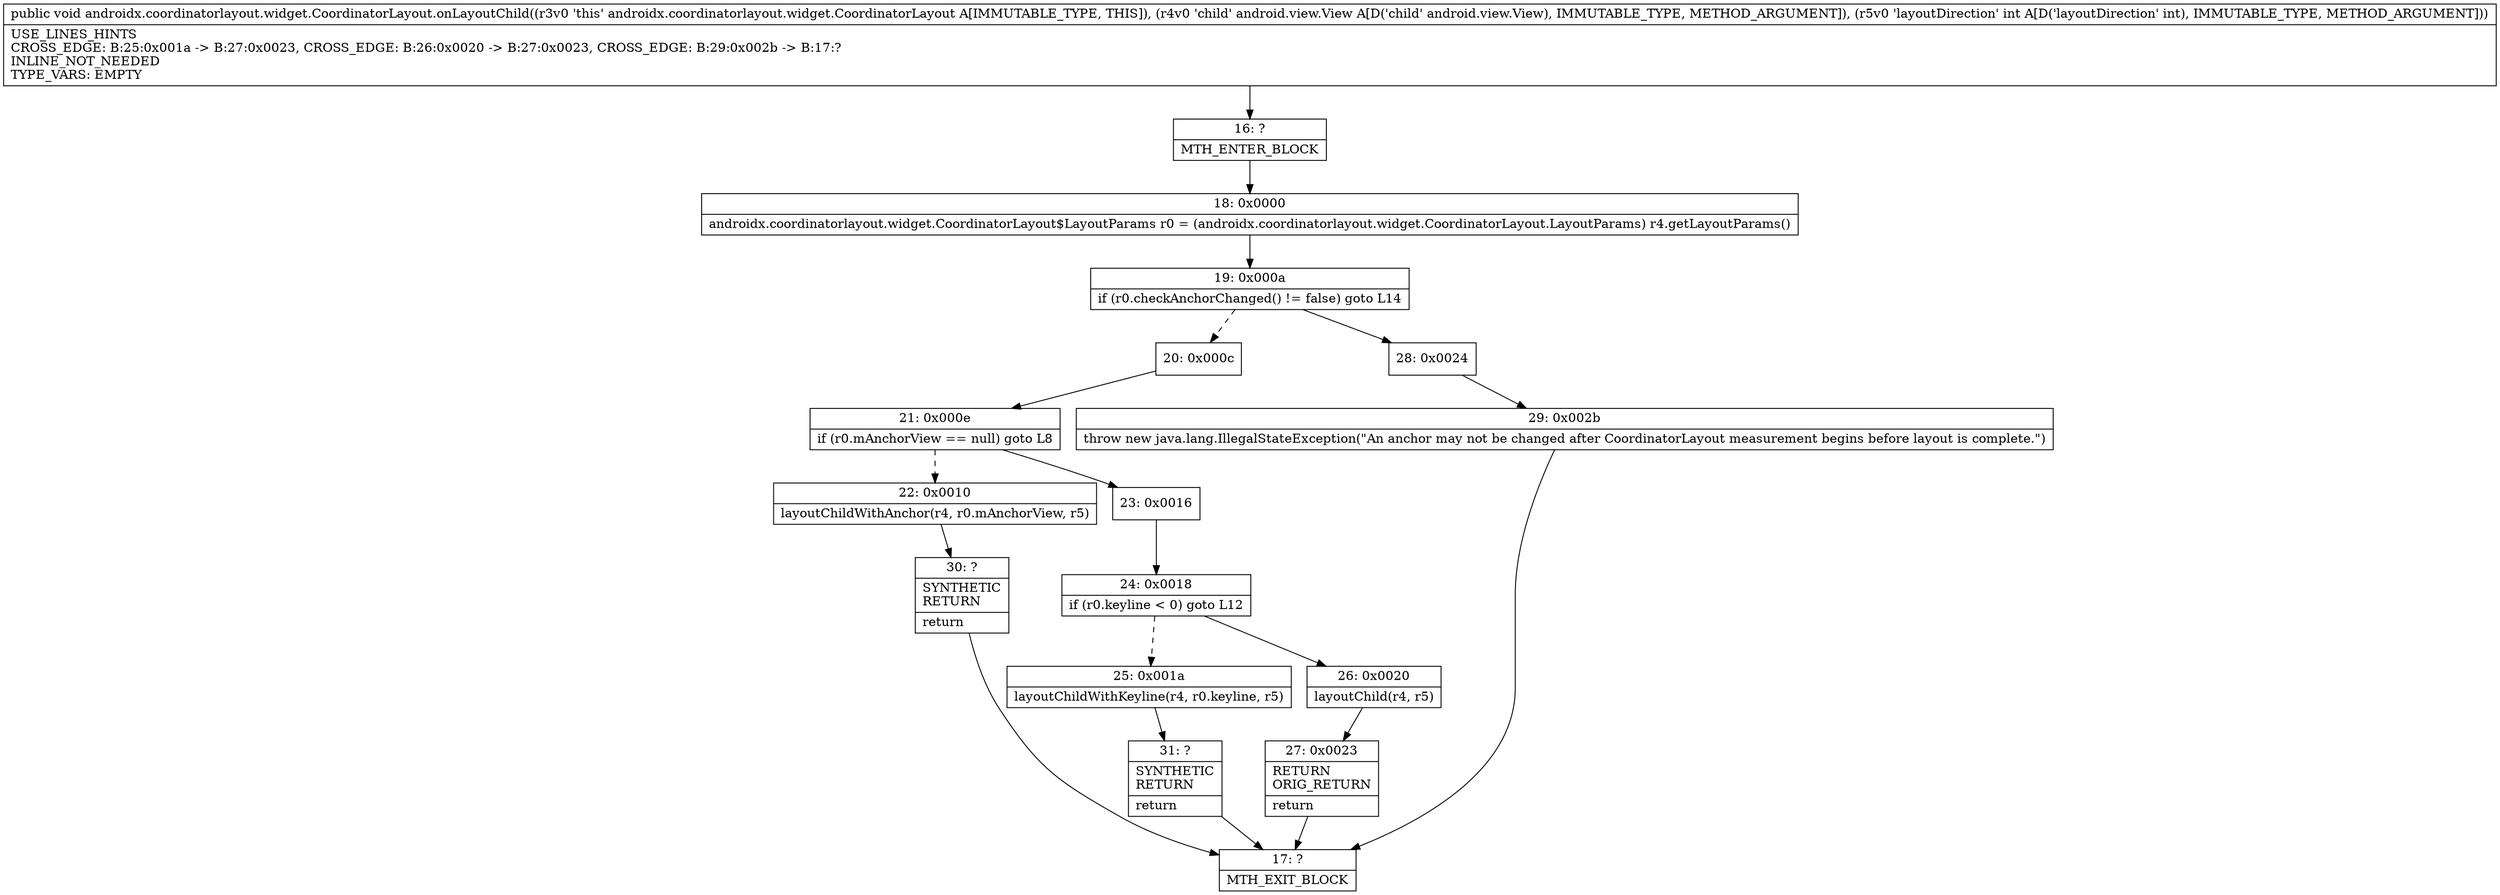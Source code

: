 digraph "CFG forandroidx.coordinatorlayout.widget.CoordinatorLayout.onLayoutChild(Landroid\/view\/View;I)V" {
Node_16 [shape=record,label="{16\:\ ?|MTH_ENTER_BLOCK\l}"];
Node_18 [shape=record,label="{18\:\ 0x0000|androidx.coordinatorlayout.widget.CoordinatorLayout$LayoutParams r0 = (androidx.coordinatorlayout.widget.CoordinatorLayout.LayoutParams) r4.getLayoutParams()\l}"];
Node_19 [shape=record,label="{19\:\ 0x000a|if (r0.checkAnchorChanged() != false) goto L14\l}"];
Node_20 [shape=record,label="{20\:\ 0x000c}"];
Node_21 [shape=record,label="{21\:\ 0x000e|if (r0.mAnchorView == null) goto L8\l}"];
Node_22 [shape=record,label="{22\:\ 0x0010|layoutChildWithAnchor(r4, r0.mAnchorView, r5)\l}"];
Node_30 [shape=record,label="{30\:\ ?|SYNTHETIC\lRETURN\l|return\l}"];
Node_17 [shape=record,label="{17\:\ ?|MTH_EXIT_BLOCK\l}"];
Node_23 [shape=record,label="{23\:\ 0x0016}"];
Node_24 [shape=record,label="{24\:\ 0x0018|if (r0.keyline \< 0) goto L12\l}"];
Node_25 [shape=record,label="{25\:\ 0x001a|layoutChildWithKeyline(r4, r0.keyline, r5)\l}"];
Node_31 [shape=record,label="{31\:\ ?|SYNTHETIC\lRETURN\l|return\l}"];
Node_26 [shape=record,label="{26\:\ 0x0020|layoutChild(r4, r5)\l}"];
Node_27 [shape=record,label="{27\:\ 0x0023|RETURN\lORIG_RETURN\l|return\l}"];
Node_28 [shape=record,label="{28\:\ 0x0024}"];
Node_29 [shape=record,label="{29\:\ 0x002b|throw new java.lang.IllegalStateException(\"An anchor may not be changed after CoordinatorLayout measurement begins before layout is complete.\")\l}"];
MethodNode[shape=record,label="{public void androidx.coordinatorlayout.widget.CoordinatorLayout.onLayoutChild((r3v0 'this' androidx.coordinatorlayout.widget.CoordinatorLayout A[IMMUTABLE_TYPE, THIS]), (r4v0 'child' android.view.View A[D('child' android.view.View), IMMUTABLE_TYPE, METHOD_ARGUMENT]), (r5v0 'layoutDirection' int A[D('layoutDirection' int), IMMUTABLE_TYPE, METHOD_ARGUMENT]))  | USE_LINES_HINTS\lCROSS_EDGE: B:25:0x001a \-\> B:27:0x0023, CROSS_EDGE: B:26:0x0020 \-\> B:27:0x0023, CROSS_EDGE: B:29:0x002b \-\> B:17:?\lINLINE_NOT_NEEDED\lTYPE_VARS: EMPTY\l}"];
MethodNode -> Node_16;Node_16 -> Node_18;
Node_18 -> Node_19;
Node_19 -> Node_20[style=dashed];
Node_19 -> Node_28;
Node_20 -> Node_21;
Node_21 -> Node_22[style=dashed];
Node_21 -> Node_23;
Node_22 -> Node_30;
Node_30 -> Node_17;
Node_23 -> Node_24;
Node_24 -> Node_25[style=dashed];
Node_24 -> Node_26;
Node_25 -> Node_31;
Node_31 -> Node_17;
Node_26 -> Node_27;
Node_27 -> Node_17;
Node_28 -> Node_29;
Node_29 -> Node_17;
}

